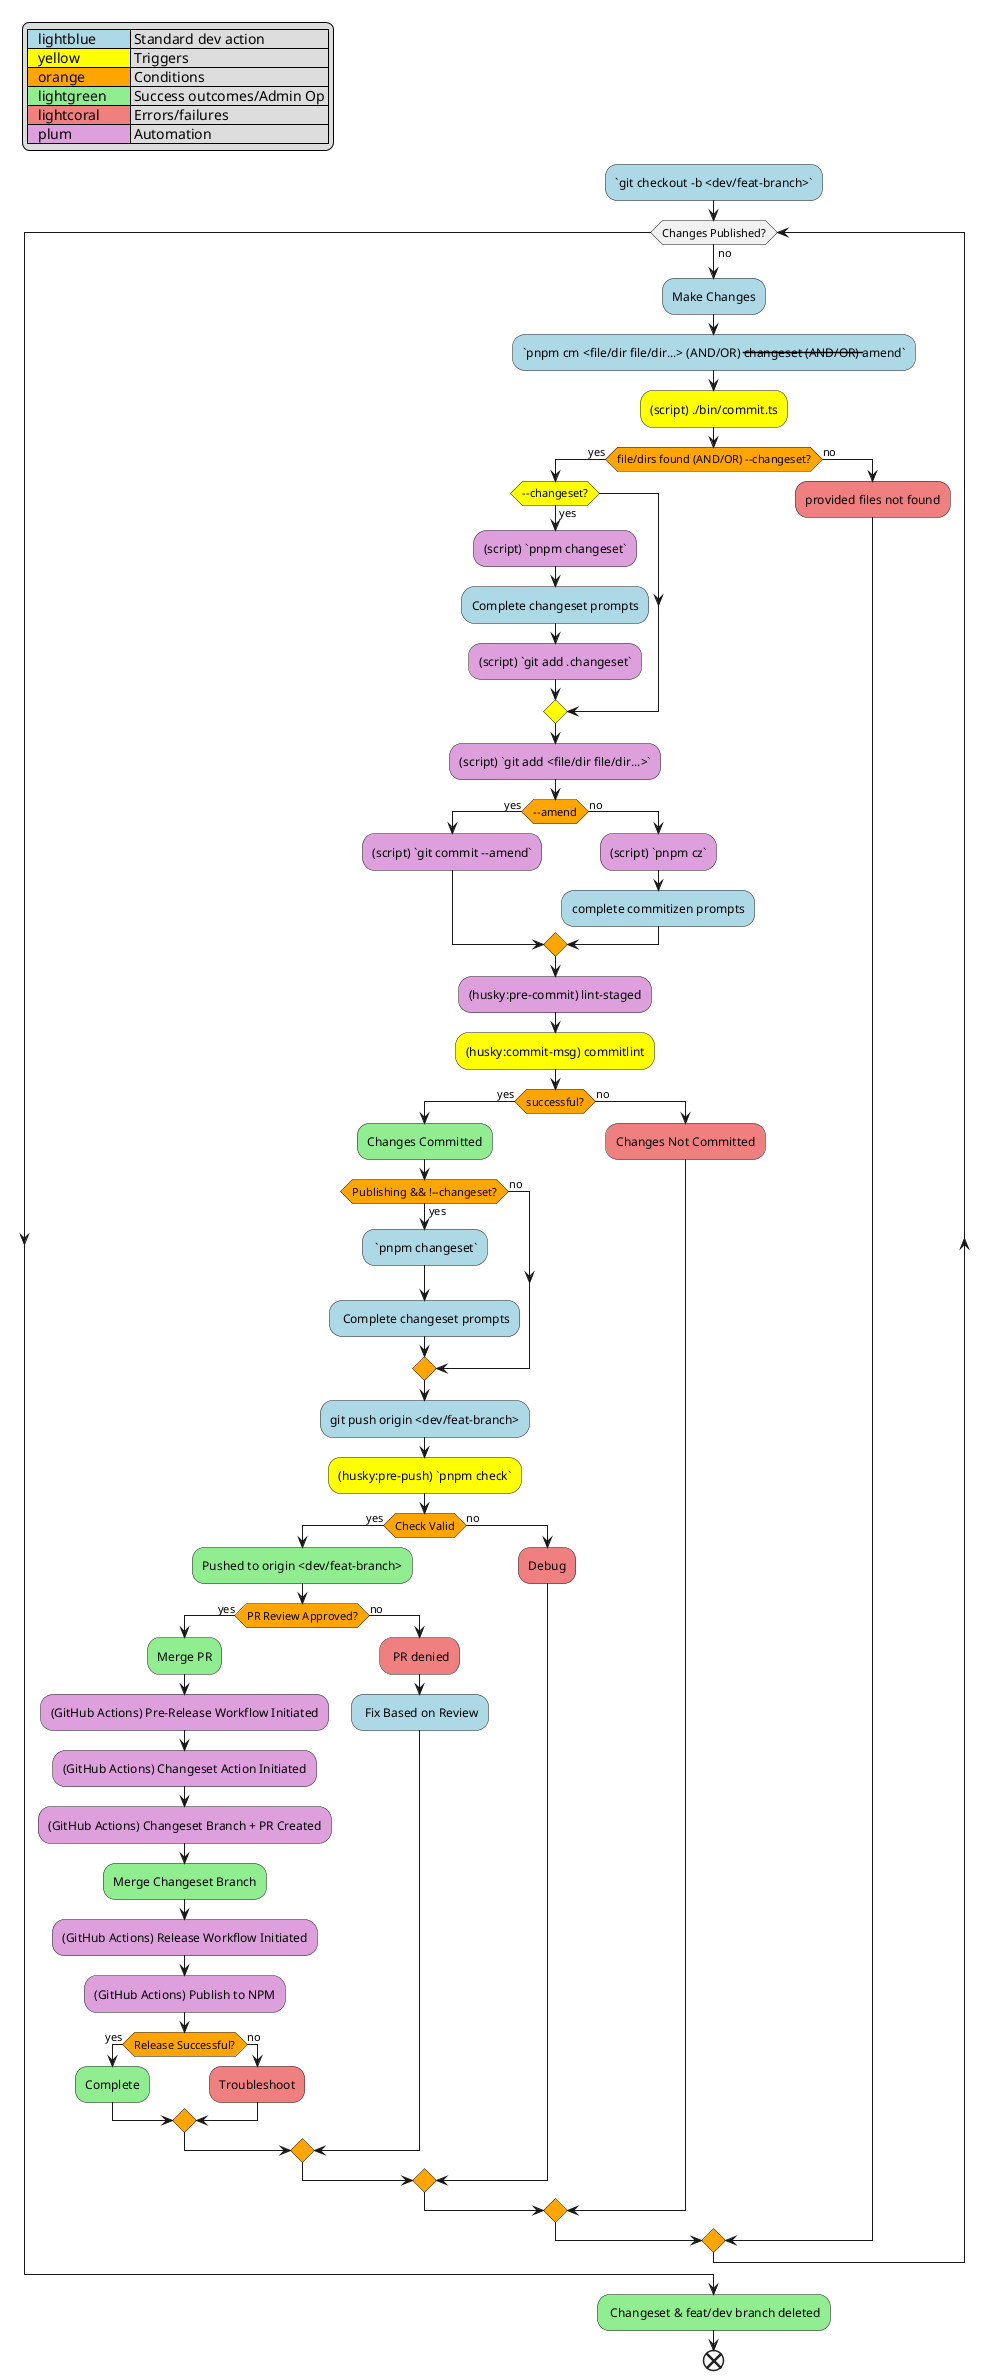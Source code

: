 @startuml Workflow

legend top left
| <#lightblue>   lightblue      | Standard dev action       |
| <#yellow>   yellow            | Triggers                  |
| <#orange>   orange            | Conditions                |
| <#lightgreen>   lightgreen    | Success outcomes/Admin Op |
| <#lightcoral>   lightcoral    | Errors/failures           |
| <#plum>   plum                | Automation                |
end legend



#lightblue:`git checkout -b <dev/feat-branch>`;
while (Changes Published?) is (no)
  #lightblue:Make Changes;
  #lightblue:`pnpm cm <file/dir file/dir...> (AND/OR) --changeset (AND/OR) --amend`;
  #yellow:(script) ./bin/commit.ts;
  #orange:if(file/dirs found (AND/OR) --changeset?) then (yes)
    #yellow:if (--changeset?) then (yes)
      #plum:(script) `pnpm changeset`;
      #lightblue:Complete changeset prompts;
      #plum:(script) `git add .changeset`;
    endif
    #plum:(script) `git add <file/dir file/dir...>`;
    #orange:if(--amend) then (yes)
    #plum:(script) `git commit --amend`;
    else (no)
      #plum:(script) `pnpm cz`;
      #lightblue:complete commitizen prompts;
    endif
    #plum:(husky:pre-commit) lint-staged;
    #yellow:(husky:commit-msg) commitlint;
    #orange:if(successful?) then (yes)
      #lightgreen:Changes Committed;
      #orange:if(Publishing && !--changeset?) then (yes)
        #lightblue: `pnpm changeset`;
        #lightblue: Complete changeset prompts;
      else (no)
      endif
      #lightblue:git push origin <dev/feat-branch>;
      #yellow:(husky:pre-push) `pnpm check`;
      #orange:if(Check Valid) then (yes)
        #lightgreen:Pushed to origin <dev/feat-branch>;
            #orange:if(PR Review Approved?) then (yes)
              #lightgreen:Merge PR;
              #plum:(GitHub Actions) Pre-Release Workflow Initiated;
              #plum:(GitHub Actions) Changeset Action Initiated;
              #plum:(GitHub Actions) Changeset Branch + PR Created;
              #lightgreen:Merge Changeset Branch;
              #plum:(GitHub Actions) Release Workflow Initiated;
              #plum:(GitHub Actions) Publish to NPM;
              #orange:if(Release Successful?) then (yes)
                #lightgreen:Complete;
              else (no)
                #lightcoral:Troubleshoot;
              endif            
            else (no)
              #lightcoral: PR denied;
              #lightblue: Fix Based on Review; 
            endif
      else (no)
        #lightcoral:Debug;
      endif
    else (no)
      #lightcoral:Changes Not Committed;
    endif 
  else (no)
    #lightcoral:provided files not found;
  endif
endwhile 
#lightgreen: Changeset & feat/dev branch deleted;
end

@enduml

